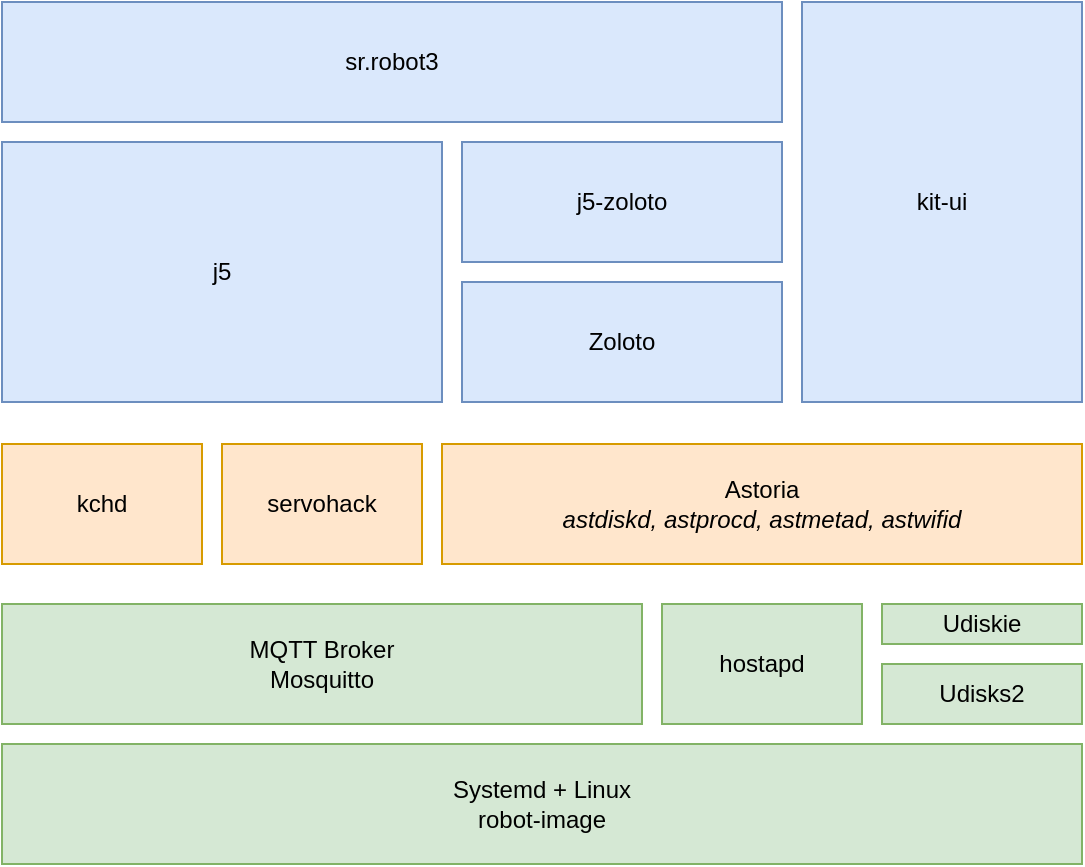 <mxfile version="20.5.1" type="device"><diagram id="Cy67PI3-tBgvbto83yJZ" name="Page-1"><mxGraphModel dx="1198" dy="715" grid="1" gridSize="10" guides="1" tooltips="1" connect="1" arrows="1" fold="1" page="1" pageScale="1" pageWidth="827" pageHeight="1169" math="0" shadow="0"><root><mxCell id="0"/><mxCell id="1" parent="0"/><mxCell id="JS7fK0Kos8W3Gl9lKC5d-40" value="" style="group" vertex="1" connectable="0" parent="1"><mxGeometry x="10" y="10" width="540" height="431" as="geometry"/></mxCell><mxCell id="JS7fK0Kos8W3Gl9lKC5d-1" value="sr.robot3" style="rounded=0;whiteSpace=wrap;html=1;fillColor=#dae8fc;strokeColor=#6c8ebf;" vertex="1" parent="JS7fK0Kos8W3Gl9lKC5d-40"><mxGeometry width="390" height="60" as="geometry"/></mxCell><mxCell id="JS7fK0Kos8W3Gl9lKC5d-2" value="kit-ui" style="rounded=0;whiteSpace=wrap;html=1;fillColor=#dae8fc;strokeColor=#6c8ebf;" vertex="1" parent="JS7fK0Kos8W3Gl9lKC5d-40"><mxGeometry x="400" width="140" height="200" as="geometry"/></mxCell><mxCell id="JS7fK0Kos8W3Gl9lKC5d-3" value="j5-zoloto" style="rounded=0;whiteSpace=wrap;html=1;fillColor=#dae8fc;strokeColor=#6c8ebf;" vertex="1" parent="JS7fK0Kos8W3Gl9lKC5d-40"><mxGeometry x="230" y="70" width="160" height="60" as="geometry"/></mxCell><mxCell id="JS7fK0Kos8W3Gl9lKC5d-4" value="Zoloto" style="rounded=0;whiteSpace=wrap;html=1;fillColor=#dae8fc;strokeColor=#6c8ebf;" vertex="1" parent="JS7fK0Kos8W3Gl9lKC5d-40"><mxGeometry x="230" y="140" width="160" height="60" as="geometry"/></mxCell><mxCell id="JS7fK0Kos8W3Gl9lKC5d-5" value="j5" style="rounded=0;whiteSpace=wrap;html=1;fillColor=#dae8fc;strokeColor=#6c8ebf;" vertex="1" parent="JS7fK0Kos8W3Gl9lKC5d-40"><mxGeometry y="70" width="220" height="130" as="geometry"/></mxCell><mxCell id="JS7fK0Kos8W3Gl9lKC5d-6" value="Astoria&lt;br&gt;&lt;i&gt;astdiskd, astprocd, astmetad, astwifid&lt;/i&gt;" style="rounded=0;whiteSpace=wrap;html=1;fillColor=#ffe6cc;strokeColor=#d79b00;" vertex="1" parent="JS7fK0Kos8W3Gl9lKC5d-40"><mxGeometry x="220" y="221" width="320" height="60" as="geometry"/></mxCell><mxCell id="JS7fK0Kos8W3Gl9lKC5d-7" value="kchd" style="rounded=0;whiteSpace=wrap;html=1;fillColor=#ffe6cc;strokeColor=#d79b00;" vertex="1" parent="JS7fK0Kos8W3Gl9lKC5d-40"><mxGeometry y="221" width="100" height="60" as="geometry"/></mxCell><mxCell id="JS7fK0Kos8W3Gl9lKC5d-8" value="Udiskie" style="rounded=0;whiteSpace=wrap;html=1;fillColor=#d5e8d4;strokeColor=#82b366;" vertex="1" parent="JS7fK0Kos8W3Gl9lKC5d-40"><mxGeometry x="440" y="301" width="100" height="20" as="geometry"/></mxCell><mxCell id="JS7fK0Kos8W3Gl9lKC5d-9" value="Udisks2" style="rounded=0;whiteSpace=wrap;html=1;fillColor=#d5e8d4;strokeColor=#82b366;" vertex="1" parent="JS7fK0Kos8W3Gl9lKC5d-40"><mxGeometry x="440" y="331" width="100" height="30" as="geometry"/></mxCell><mxCell id="JS7fK0Kos8W3Gl9lKC5d-14" value="MQTT Broker&lt;br&gt;Mosquitto" style="rounded=0;whiteSpace=wrap;html=1;fillColor=#d5e8d4;strokeColor=#82b366;" vertex="1" parent="JS7fK0Kos8W3Gl9lKC5d-40"><mxGeometry y="301" width="320" height="60" as="geometry"/></mxCell><mxCell id="JS7fK0Kos8W3Gl9lKC5d-15" value="Systemd + Linux&lt;br&gt;robot-image" style="rounded=0;whiteSpace=wrap;html=1;fillColor=#d5e8d4;strokeColor=#82b366;" vertex="1" parent="JS7fK0Kos8W3Gl9lKC5d-40"><mxGeometry y="371" width="540" height="60" as="geometry"/></mxCell><mxCell id="JS7fK0Kos8W3Gl9lKC5d-17" value="hostapd" style="rounded=0;whiteSpace=wrap;html=1;fillColor=#d5e8d4;strokeColor=#82b366;" vertex="1" parent="JS7fK0Kos8W3Gl9lKC5d-40"><mxGeometry x="330" y="301" width="100" height="60" as="geometry"/></mxCell><mxCell id="JS7fK0Kos8W3Gl9lKC5d-18" value="servohack" style="rounded=0;whiteSpace=wrap;html=1;fillColor=#ffe6cc;strokeColor=#d79b00;" vertex="1" parent="JS7fK0Kos8W3Gl9lKC5d-40"><mxGeometry x="110" y="221" width="100" height="60" as="geometry"/></mxCell></root></mxGraphModel></diagram></mxfile>